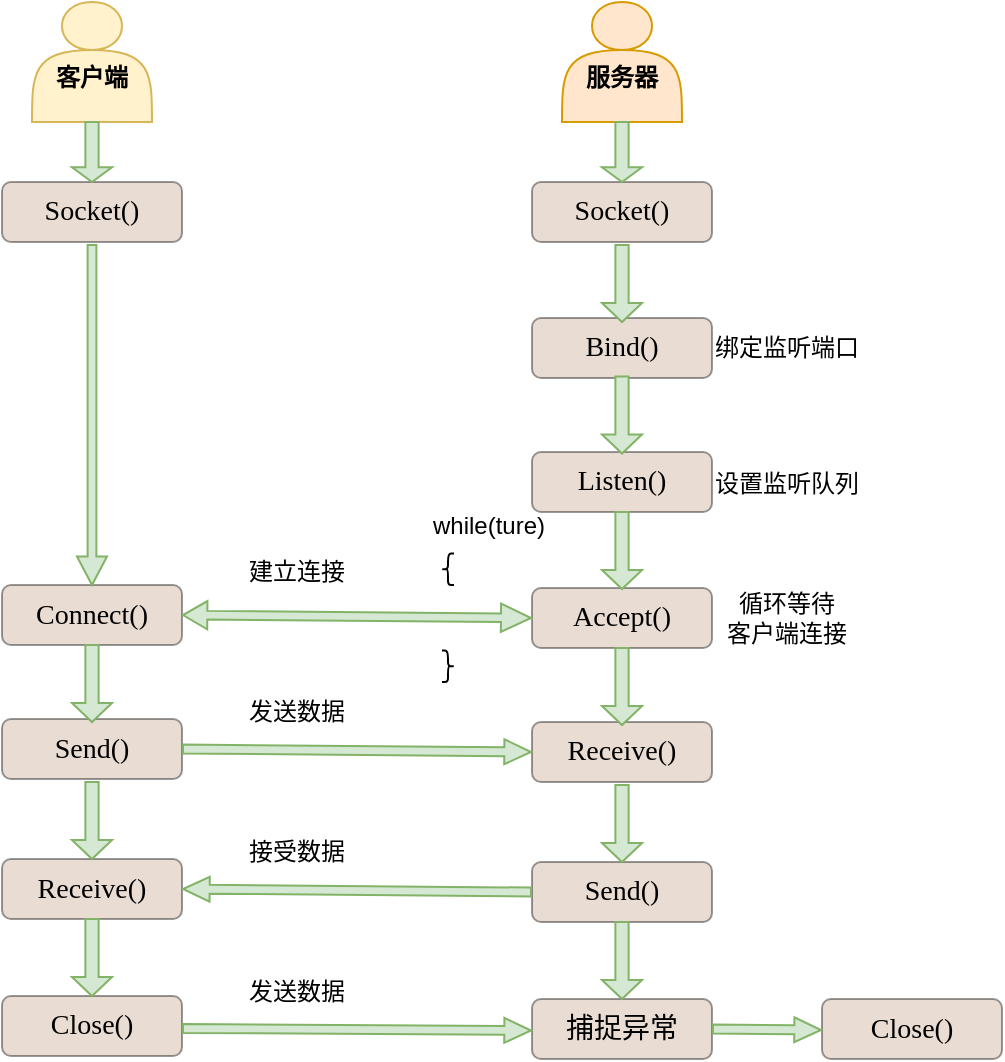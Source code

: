 <mxfile version="22.0.8" type="github">
  <diagram name="第 1 页" id="Kv1g2cWNmDUzKT-I0tPs">
    <mxGraphModel dx="1436" dy="862" grid="1" gridSize="10" guides="1" tooltips="1" connect="1" arrows="1" fold="1" page="1" pageScale="1" pageWidth="1200" pageHeight="1920" math="0" shadow="0">
      <root>
        <mxCell id="0" />
        <mxCell id="1" parent="0" />
        <mxCell id="ybtzGjQQWgPssiMgLpUO-7" value="&lt;div&gt;&lt;b&gt;&lt;br&gt;&lt;/b&gt;&lt;/div&gt;&lt;div&gt;&lt;b&gt;客户端&lt;/b&gt;&lt;/div&gt;" style="shape=actor;whiteSpace=wrap;html=1;fillColor=#fff2cc;fontFamily=Times New Roman;strokeColor=#d6b656;" parent="1" vertex="1">
          <mxGeometry x="185" y="90" width="60" height="60" as="geometry" />
        </mxCell>
        <mxCell id="ybtzGjQQWgPssiMgLpUO-8" value="&lt;div&gt;&lt;b&gt;&lt;br&gt;&lt;/b&gt;&lt;/div&gt;&lt;div&gt;&lt;b&gt;服务器&lt;br&gt;&lt;/b&gt;&lt;/div&gt;" style="shape=actor;whiteSpace=wrap;html=1;fillColor=#ffe6cc;fontFamily=Times New Roman;strokeColor=#d79b00;" parent="1" vertex="1">
          <mxGeometry x="450" y="90" width="60" height="60" as="geometry" />
        </mxCell>
        <mxCell id="ybtzGjQQWgPssiMgLpUO-9" value="Socket()" style="rounded=1;whiteSpace=wrap;html=1;fillColor=#C7A78F;opacity=40;fontFamily=Lucida Console;fontSize=14;" parent="1" vertex="1">
          <mxGeometry x="435" y="180" width="90" height="30" as="geometry" />
        </mxCell>
        <mxCell id="ybtzGjQQWgPssiMgLpUO-10" value="Bind()" style="rounded=1;whiteSpace=wrap;html=1;fillColor=#C7A78F;opacity=40;fontFamily=Lucida Console;fontSize=14;" parent="1" vertex="1">
          <mxGeometry x="435" y="248" width="90" height="30" as="geometry" />
        </mxCell>
        <mxCell id="ybtzGjQQWgPssiMgLpUO-11" value="Listen()" style="rounded=1;whiteSpace=wrap;html=1;fillColor=#C7A78F;opacity=40;fontFamily=Lucida Console;fontSize=14;" parent="1" vertex="1">
          <mxGeometry x="435" y="315" width="90" height="30" as="geometry" />
        </mxCell>
        <mxCell id="ybtzGjQQWgPssiMgLpUO-12" value="Accept()" style="rounded=1;whiteSpace=wrap;html=1;fillColor=#C7A78F;opacity=40;fontFamily=Lucida Console;fontSize=14;" parent="1" vertex="1">
          <mxGeometry x="435" y="383" width="90" height="30" as="geometry" />
        </mxCell>
        <mxCell id="ybtzGjQQWgPssiMgLpUO-13" value="Receive()" style="rounded=1;whiteSpace=wrap;html=1;fillColor=#C7A78F;opacity=40;fontFamily=Lucida Console;fontSize=14;" parent="1" vertex="1">
          <mxGeometry x="435" y="450" width="90" height="30" as="geometry" />
        </mxCell>
        <mxCell id="ybtzGjQQWgPssiMgLpUO-14" value="Send()" style="rounded=1;whiteSpace=wrap;html=1;fillColor=#C7A78F;opacity=40;fontFamily=Lucida Console;fontSize=14;" parent="1" vertex="1">
          <mxGeometry x="435" y="520" width="90" height="30" as="geometry" />
        </mxCell>
        <mxCell id="ybtzGjQQWgPssiMgLpUO-15" value="Connect()" style="rounded=1;whiteSpace=wrap;html=1;fillColor=#C7A78F;opacity=40;fontFamily=Lucida Console;fontSize=14;" parent="1" vertex="1">
          <mxGeometry x="170" y="381.5" width="90" height="30" as="geometry" />
        </mxCell>
        <mxCell id="ybtzGjQQWgPssiMgLpUO-16" value="Send()" style="rounded=1;whiteSpace=wrap;html=1;fillColor=#C7A78F;opacity=40;fontFamily=Lucida Console;fontSize=14;" parent="1" vertex="1">
          <mxGeometry x="170" y="448.5" width="90" height="30" as="geometry" />
        </mxCell>
        <mxCell id="ybtzGjQQWgPssiMgLpUO-17" value="Receive()" style="rounded=1;whiteSpace=wrap;html=1;fillColor=#C7A78F;opacity=40;fontFamily=Lucida Console;fontSize=14;" parent="1" vertex="1">
          <mxGeometry x="170" y="518.5" width="90" height="30" as="geometry" />
        </mxCell>
        <mxCell id="ybtzGjQQWgPssiMgLpUO-18" value="Socket()" style="rounded=1;whiteSpace=wrap;html=1;fillColor=#C7A78F;opacity=40;fontFamily=Lucida Console;fontSize=14;" parent="1" vertex="1">
          <mxGeometry x="170" y="180" width="90" height="30" as="geometry" />
        </mxCell>
        <mxCell id="ybtzGjQQWgPssiMgLpUO-20" value="" style="shape=singleArrow;direction=south;whiteSpace=wrap;html=1;arrowWidth=0.293;arrowSize=0.084;fillColor=#D5E8D4;strokeColor=#82b366;fontSize=14;" parent="1" vertex="1">
          <mxGeometry x="207.5" y="211.5" width="15" height="170" as="geometry" />
        </mxCell>
        <mxCell id="ybtzGjQQWgPssiMgLpUO-21" value="" style="shape=singleArrow;direction=south;whiteSpace=wrap;html=1;arrowWidth=0.331;arrowSize=0.246;fillColor=#D5E8D4;strokeColor=#82b366;" parent="1" vertex="1">
          <mxGeometry x="205" y="150" width="20" height="30" as="geometry" />
        </mxCell>
        <mxCell id="ybtzGjQQWgPssiMgLpUO-22" value="" style="shape=singleArrow;direction=south;whiteSpace=wrap;html=1;arrowWidth=0.331;arrowSize=0.246;fillColor=#D5E8D4;strokeColor=#82b366;" parent="1" vertex="1">
          <mxGeometry x="470" y="150" width="20" height="30" as="geometry" />
        </mxCell>
        <mxCell id="ybtzGjQQWgPssiMgLpUO-23" value="" style="shape=singleArrow;direction=south;whiteSpace=wrap;html=1;arrowWidth=0.331;arrowSize=0.246;fillColor=#D5E8D4;strokeColor=#82b366;fontSize=14;" parent="1" vertex="1">
          <mxGeometry x="470" y="211.5" width="20" height="38.5" as="geometry" />
        </mxCell>
        <mxCell id="ybtzGjQQWgPssiMgLpUO-24" value="" style="shape=singleArrow;direction=south;whiteSpace=wrap;html=1;arrowWidth=0.331;arrowSize=0.246;fillColor=#D5E8D4;strokeColor=#82b366;fontSize=14;" parent="1" vertex="1">
          <mxGeometry x="470" y="277.25" width="20" height="38.5" as="geometry" />
        </mxCell>
        <mxCell id="ybtzGjQQWgPssiMgLpUO-25" value="" style="shape=singleArrow;direction=south;whiteSpace=wrap;html=1;arrowWidth=0.331;arrowSize=0.246;fillColor=#D5E8D4;strokeColor=#82b366;fontSize=14;" parent="1" vertex="1">
          <mxGeometry x="470" y="345" width="20" height="38.5" as="geometry" />
        </mxCell>
        <mxCell id="ybtzGjQQWgPssiMgLpUO-26" value="" style="shape=singleArrow;direction=south;whiteSpace=wrap;html=1;arrowWidth=0.331;arrowSize=0.246;fillColor=#D5E8D4;strokeColor=#82b366;fontSize=14;" parent="1" vertex="1">
          <mxGeometry x="470" y="413" width="20" height="38.5" as="geometry" />
        </mxCell>
        <mxCell id="ybtzGjQQWgPssiMgLpUO-27" value="" style="shape=singleArrow;direction=south;whiteSpace=wrap;html=1;arrowWidth=0.331;arrowSize=0.246;fillColor=#D5E8D4;strokeColor=#82b366;fontSize=14;" parent="1" vertex="1">
          <mxGeometry x="470" y="481.5" width="20" height="38.5" as="geometry" />
        </mxCell>
        <mxCell id="ybtzGjQQWgPssiMgLpUO-28" value="" style="shape=singleArrow;direction=south;whiteSpace=wrap;html=1;arrowWidth=0.331;arrowSize=0.246;fillColor=#D5E8D4;strokeColor=#82b366;fontSize=14;" parent="1" vertex="1">
          <mxGeometry x="205" y="411.5" width="20" height="38.5" as="geometry" />
        </mxCell>
        <mxCell id="ybtzGjQQWgPssiMgLpUO-29" value="" style="shape=singleArrow;direction=south;whiteSpace=wrap;html=1;arrowWidth=0.331;arrowSize=0.246;fillColor=#D5E8D4;strokeColor=#82b366;fontSize=14;" parent="1" vertex="1">
          <mxGeometry x="205" y="480" width="20" height="38.5" as="geometry" />
        </mxCell>
        <mxCell id="Ww_Y5r2akfl2BT6vcZ_H-1" value="捕捉异常" style="rounded=1;whiteSpace=wrap;html=1;fillColor=#C7A78F;opacity=40;fontFamily=Lucida Console;fontSize=14;" parent="1" vertex="1">
          <mxGeometry x="435" y="588.5" width="90" height="30" as="geometry" />
        </mxCell>
        <mxCell id="Ww_Y5r2akfl2BT6vcZ_H-2" value="Close()" style="rounded=1;whiteSpace=wrap;html=1;fillColor=#C7A78F;opacity=40;fontFamily=Lucida Console;fontSize=14;" parent="1" vertex="1">
          <mxGeometry x="170" y="587" width="90" height="30" as="geometry" />
        </mxCell>
        <mxCell id="Ww_Y5r2akfl2BT6vcZ_H-3" value="" style="shape=singleArrow;direction=south;whiteSpace=wrap;html=1;arrowWidth=0.331;arrowSize=0.246;fillColor=#D5E8D4;strokeColor=#82b366;fontSize=14;" parent="1" vertex="1">
          <mxGeometry x="470" y="550" width="20" height="38.5" as="geometry" />
        </mxCell>
        <mxCell id="Ww_Y5r2akfl2BT6vcZ_H-4" value="" style="shape=singleArrow;direction=south;whiteSpace=wrap;html=1;arrowWidth=0.331;arrowSize=0.246;fillColor=#D5E8D4;strokeColor=#82b366;fontSize=14;" parent="1" vertex="1">
          <mxGeometry x="205" y="548.5" width="20" height="38.5" as="geometry" />
        </mxCell>
        <mxCell id="i9jQ_5dW7NH1lLcNPkjX-1" value="" style="shape=flexArrow;endArrow=classic;startArrow=classic;html=1;rounded=0;entryX=0;entryY=0.5;entryDx=0;entryDy=0;exitX=1;exitY=0.5;exitDx=0;exitDy=0;width=4.333;startSize=3.72;startWidth=8.8;endWidth=8.8;endSize=4.673;fillColor=#d5e8d4;strokeColor=#82b366;" parent="1" source="ybtzGjQQWgPssiMgLpUO-15" target="ybtzGjQQWgPssiMgLpUO-12" edge="1">
          <mxGeometry width="100" height="100" relative="1" as="geometry">
            <mxPoint x="280" y="400" as="sourcePoint" />
            <mxPoint x="380" y="300" as="targetPoint" />
          </mxGeometry>
        </mxCell>
        <mxCell id="i9jQ_5dW7NH1lLcNPkjX-3" value="" style="shape=flexArrow;endArrow=classic;html=1;rounded=0;exitX=1;exitY=0.5;exitDx=0;exitDy=0;entryX=0;entryY=0.5;entryDx=0;entryDy=0;width=4.423;endSize=4.113;endWidth=7.034;fillColor=#d5e8d4;strokeColor=#82b366;" parent="1" source="ybtzGjQQWgPssiMgLpUO-16" target="ybtzGjQQWgPssiMgLpUO-13" edge="1">
          <mxGeometry width="50" height="50" relative="1" as="geometry">
            <mxPoint x="310" y="524.25" as="sourcePoint" />
            <mxPoint x="360" y="474.25" as="targetPoint" />
          </mxGeometry>
        </mxCell>
        <mxCell id="i9jQ_5dW7NH1lLcNPkjX-7" value="" style="shape=flexArrow;endArrow=classic;html=1;rounded=0;exitX=0;exitY=0.5;exitDx=0;exitDy=0;width=4.423;endSize=4.113;endWidth=7.034;entryX=1;entryY=0.5;entryDx=0;entryDy=0;fillColor=#d5e8d4;strokeColor=#82b366;" parent="1" source="ybtzGjQQWgPssiMgLpUO-14" target="ybtzGjQQWgPssiMgLpUO-17" edge="1">
          <mxGeometry width="50" height="50" relative="1" as="geometry">
            <mxPoint x="260" y="534.75" as="sourcePoint" />
            <mxPoint x="340" y="480" as="targetPoint" />
          </mxGeometry>
        </mxCell>
        <mxCell id="i9jQ_5dW7NH1lLcNPkjX-8" value="" style="shape=flexArrow;endArrow=classic;html=1;rounded=0;exitX=1;exitY=0.5;exitDx=0;exitDy=0;entryX=0;entryY=0.5;entryDx=0;entryDy=0;width=4.423;endSize=4.113;endWidth=7.034;fillColor=#d5e8d4;strokeColor=#82b366;" parent="1" edge="1">
          <mxGeometry width="50" height="50" relative="1" as="geometry">
            <mxPoint x="260" y="603.25" as="sourcePoint" />
            <mxPoint x="435" y="604.25" as="targetPoint" />
          </mxGeometry>
        </mxCell>
        <mxCell id="i9jQ_5dW7NH1lLcNPkjX-9" value="Close()" style="rounded=1;whiteSpace=wrap;html=1;fillColor=#C7A78F;opacity=40;fontFamily=Lucida Console;fontSize=14;" parent="1" vertex="1">
          <mxGeometry x="580" y="588.5" width="90" height="30" as="geometry" />
        </mxCell>
        <mxCell id="i9jQ_5dW7NH1lLcNPkjX-10" value="" style="shape=flexArrow;endArrow=classic;html=1;rounded=0;exitX=1;exitY=0.5;exitDx=0;exitDy=0;entryX=0;entryY=0.5;entryDx=0;entryDy=0;width=4.423;endSize=4.113;endWidth=7.034;fillColor=#d5e8d4;strokeColor=#82b366;" parent="1" source="Ww_Y5r2akfl2BT6vcZ_H-1" edge="1">
          <mxGeometry width="50" height="50" relative="1" as="geometry">
            <mxPoint x="405" y="603" as="sourcePoint" />
            <mxPoint x="580" y="604" as="targetPoint" />
          </mxGeometry>
        </mxCell>
        <mxCell id="KqColoPFTiPOb7joBXsq-2" value="绑定监听端口" style="text;html=1;strokeColor=none;fillColor=none;align=center;verticalAlign=middle;whiteSpace=wrap;rounded=0;fontFamily=Lucida Console;" vertex="1" parent="1">
          <mxGeometry x="525" y="248" width="75" height="30" as="geometry" />
        </mxCell>
        <mxCell id="KqColoPFTiPOb7joBXsq-3" value="设置监听队列" style="text;html=1;strokeColor=none;fillColor=none;align=center;verticalAlign=middle;whiteSpace=wrap;rounded=0;fontFamily=Lucida Console;" vertex="1" parent="1">
          <mxGeometry x="525" y="315.75" width="75" height="30" as="geometry" />
        </mxCell>
        <mxCell id="KqColoPFTiPOb7joBXsq-4" value="&lt;div&gt;循环等待&lt;/div&gt;&lt;div&gt;客户端连接&lt;/div&gt;" style="text;html=1;strokeColor=none;fillColor=none;align=center;verticalAlign=middle;whiteSpace=wrap;rounded=0;fontFamily=Lucida Console;" vertex="1" parent="1">
          <mxGeometry x="525" y="383" width="75" height="30" as="geometry" />
        </mxCell>
        <mxCell id="KqColoPFTiPOb7joBXsq-5" value="建立连接" style="text;html=1;strokeColor=none;fillColor=none;align=center;verticalAlign=middle;whiteSpace=wrap;rounded=0;fontFamily=Lucida Console;" vertex="1" parent="1">
          <mxGeometry x="280" y="360" width="75" height="30" as="geometry" />
        </mxCell>
        <mxCell id="KqColoPFTiPOb7joBXsq-6" value="发送数据" style="text;html=1;strokeColor=none;fillColor=none;align=center;verticalAlign=middle;whiteSpace=wrap;rounded=0;fontFamily=Lucida Console;" vertex="1" parent="1">
          <mxGeometry x="280" y="430" width="75" height="30" as="geometry" />
        </mxCell>
        <mxCell id="KqColoPFTiPOb7joBXsq-7" value="接受数据" style="text;html=1;strokeColor=none;fillColor=none;align=center;verticalAlign=middle;whiteSpace=wrap;rounded=0;fontFamily=Lucida Console;" vertex="1" parent="1">
          <mxGeometry x="280" y="500" width="75" height="30" as="geometry" />
        </mxCell>
        <mxCell id="KqColoPFTiPOb7joBXsq-8" value="发送数据" style="text;html=1;strokeColor=none;fillColor=none;align=center;verticalAlign=middle;whiteSpace=wrap;rounded=0;fontFamily=Lucida Console;" vertex="1" parent="1">
          <mxGeometry x="280" y="570" width="75" height="30" as="geometry" />
        </mxCell>
        <mxCell id="KqColoPFTiPOb7joBXsq-10" value="" style="shape=curlyBracket;whiteSpace=wrap;html=1;rounded=1;labelPosition=left;verticalLabelPosition=middle;align=right;verticalAlign=middle;size=0.5;" vertex="1" parent="1">
          <mxGeometry x="390" y="365.75" width="6" height="15.75" as="geometry" />
        </mxCell>
        <mxCell id="KqColoPFTiPOb7joBXsq-11" value="" style="shape=curlyBracket;whiteSpace=wrap;html=1;rounded=1;flipH=1;labelPosition=right;verticalLabelPosition=middle;align=left;verticalAlign=middle;size=0.5;" vertex="1" parent="1">
          <mxGeometry x="390" y="414.25" width="6" height="15.75" as="geometry" />
        </mxCell>
        <mxCell id="KqColoPFTiPOb7joBXsq-13" value="while(ture)" style="text;html=1;strokeColor=none;fillColor=none;align=center;verticalAlign=middle;whiteSpace=wrap;rounded=0;" vertex="1" parent="1">
          <mxGeometry x="396" y="343.25" width="35" height="16.75" as="geometry" />
        </mxCell>
      </root>
    </mxGraphModel>
  </diagram>
</mxfile>
